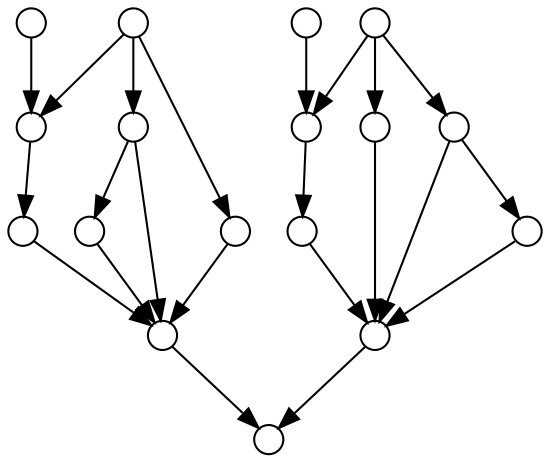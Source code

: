 digraph sample {

node [label="", height=0.2, width=0.2];
xa -> xb -> xc ->xd
xa2 -> xb;
xa2 -> xb3 -> xd;
xb2 -> xc2 -> xd;
xa2 -> xb2 -> xd;

ya -> yb -> yc ->yd
ya2 -> yb;
ya2 -> yb3 -> yd;
yb2 -> yc2 -> yd;
ya2 -> yb2 -> yd;
xd -> res;
yd -> res;
}

